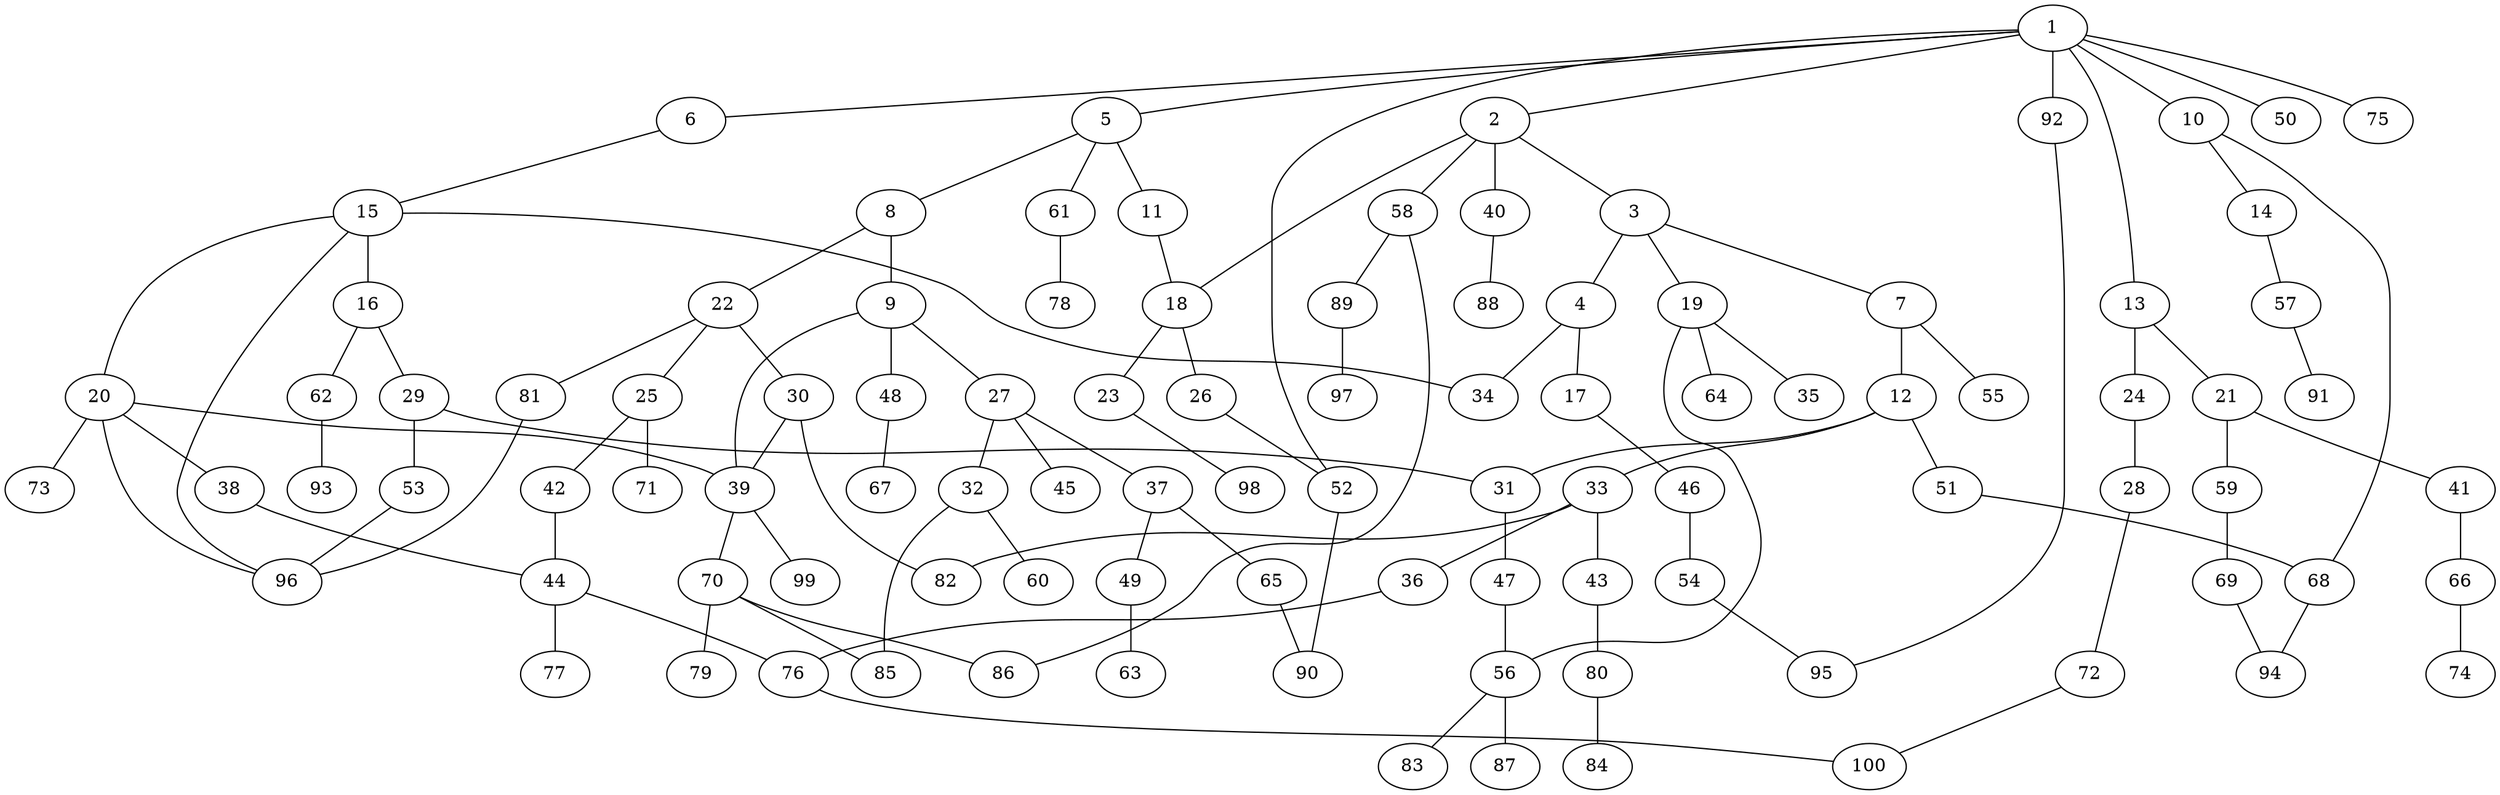 graph graphname {1--2
1--5
1--6
1--10
1--13
1--50
1--52
1--75
1--92
2--3
2--18
2--40
2--58
3--4
3--7
3--19
4--17
4--34
5--8
5--11
5--61
6--15
7--12
7--55
8--9
8--22
9--27
9--39
9--48
10--14
10--68
11--18
12--31
12--33
12--51
13--21
13--24
14--57
15--16
15--20
15--34
15--96
16--29
16--62
17--46
18--23
18--26
19--35
19--56
19--64
20--38
20--39
20--73
20--96
21--41
21--59
22--25
22--30
22--81
23--98
24--28
25--42
25--71
26--52
27--32
27--37
27--45
28--72
29--31
29--53
30--39
30--82
31--47
32--60
32--85
33--36
33--43
33--82
36--76
37--49
37--65
38--44
39--70
39--99
40--88
41--66
42--44
43--80
44--76
44--77
46--54
47--56
48--67
49--63
51--68
52--90
53--96
54--95
56--83
56--87
57--91
58--86
58--89
59--69
61--78
62--93
65--90
66--74
68--94
69--94
70--79
70--85
70--86
72--100
76--100
80--84
81--96
89--97
92--95
}